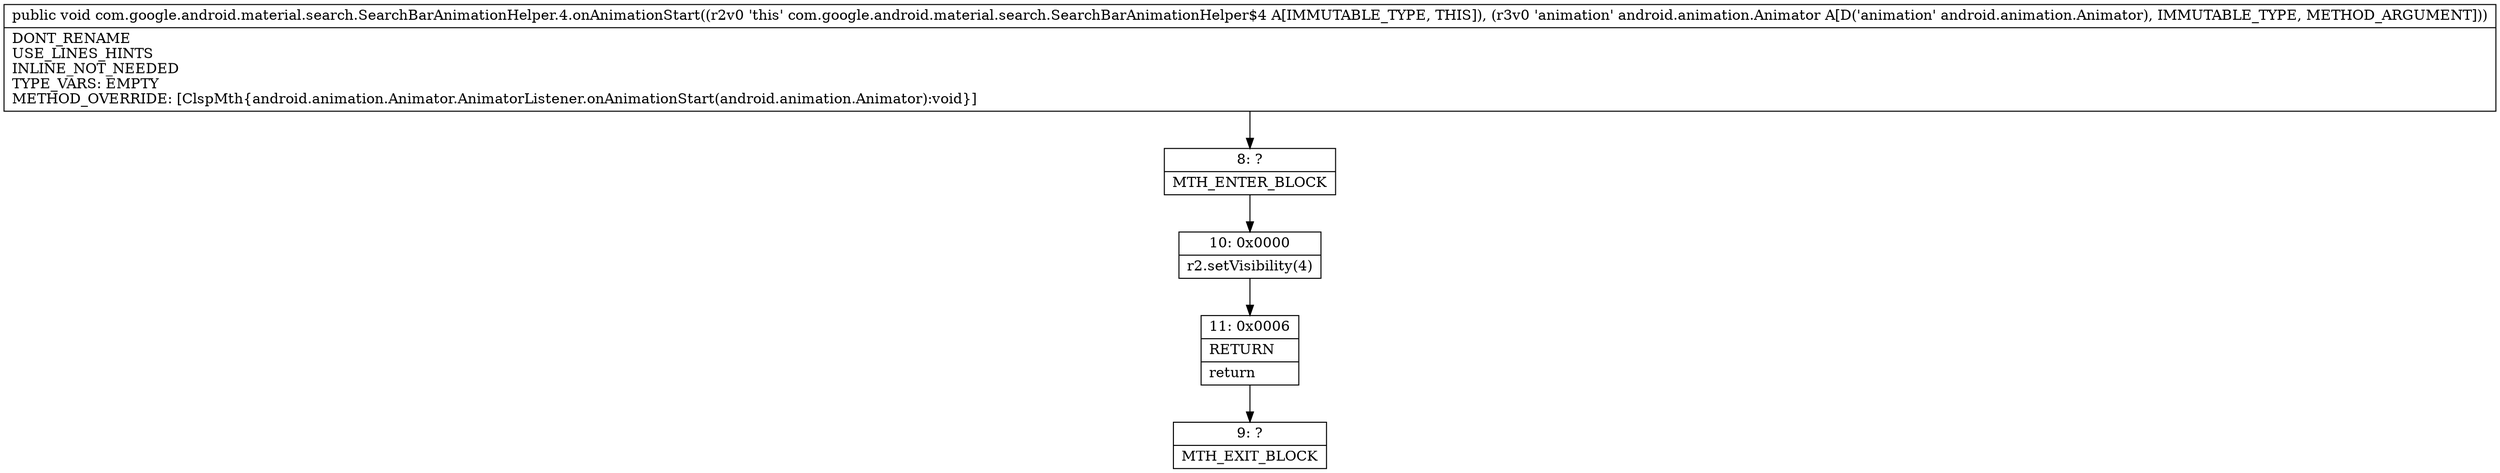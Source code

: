 digraph "CFG forcom.google.android.material.search.SearchBarAnimationHelper.4.onAnimationStart(Landroid\/animation\/Animator;)V" {
Node_8 [shape=record,label="{8\:\ ?|MTH_ENTER_BLOCK\l}"];
Node_10 [shape=record,label="{10\:\ 0x0000|r2.setVisibility(4)\l}"];
Node_11 [shape=record,label="{11\:\ 0x0006|RETURN\l|return\l}"];
Node_9 [shape=record,label="{9\:\ ?|MTH_EXIT_BLOCK\l}"];
MethodNode[shape=record,label="{public void com.google.android.material.search.SearchBarAnimationHelper.4.onAnimationStart((r2v0 'this' com.google.android.material.search.SearchBarAnimationHelper$4 A[IMMUTABLE_TYPE, THIS]), (r3v0 'animation' android.animation.Animator A[D('animation' android.animation.Animator), IMMUTABLE_TYPE, METHOD_ARGUMENT]))  | DONT_RENAME\lUSE_LINES_HINTS\lINLINE_NOT_NEEDED\lTYPE_VARS: EMPTY\lMETHOD_OVERRIDE: [ClspMth\{android.animation.Animator.AnimatorListener.onAnimationStart(android.animation.Animator):void\}]\l}"];
MethodNode -> Node_8;Node_8 -> Node_10;
Node_10 -> Node_11;
Node_11 -> Node_9;
}


